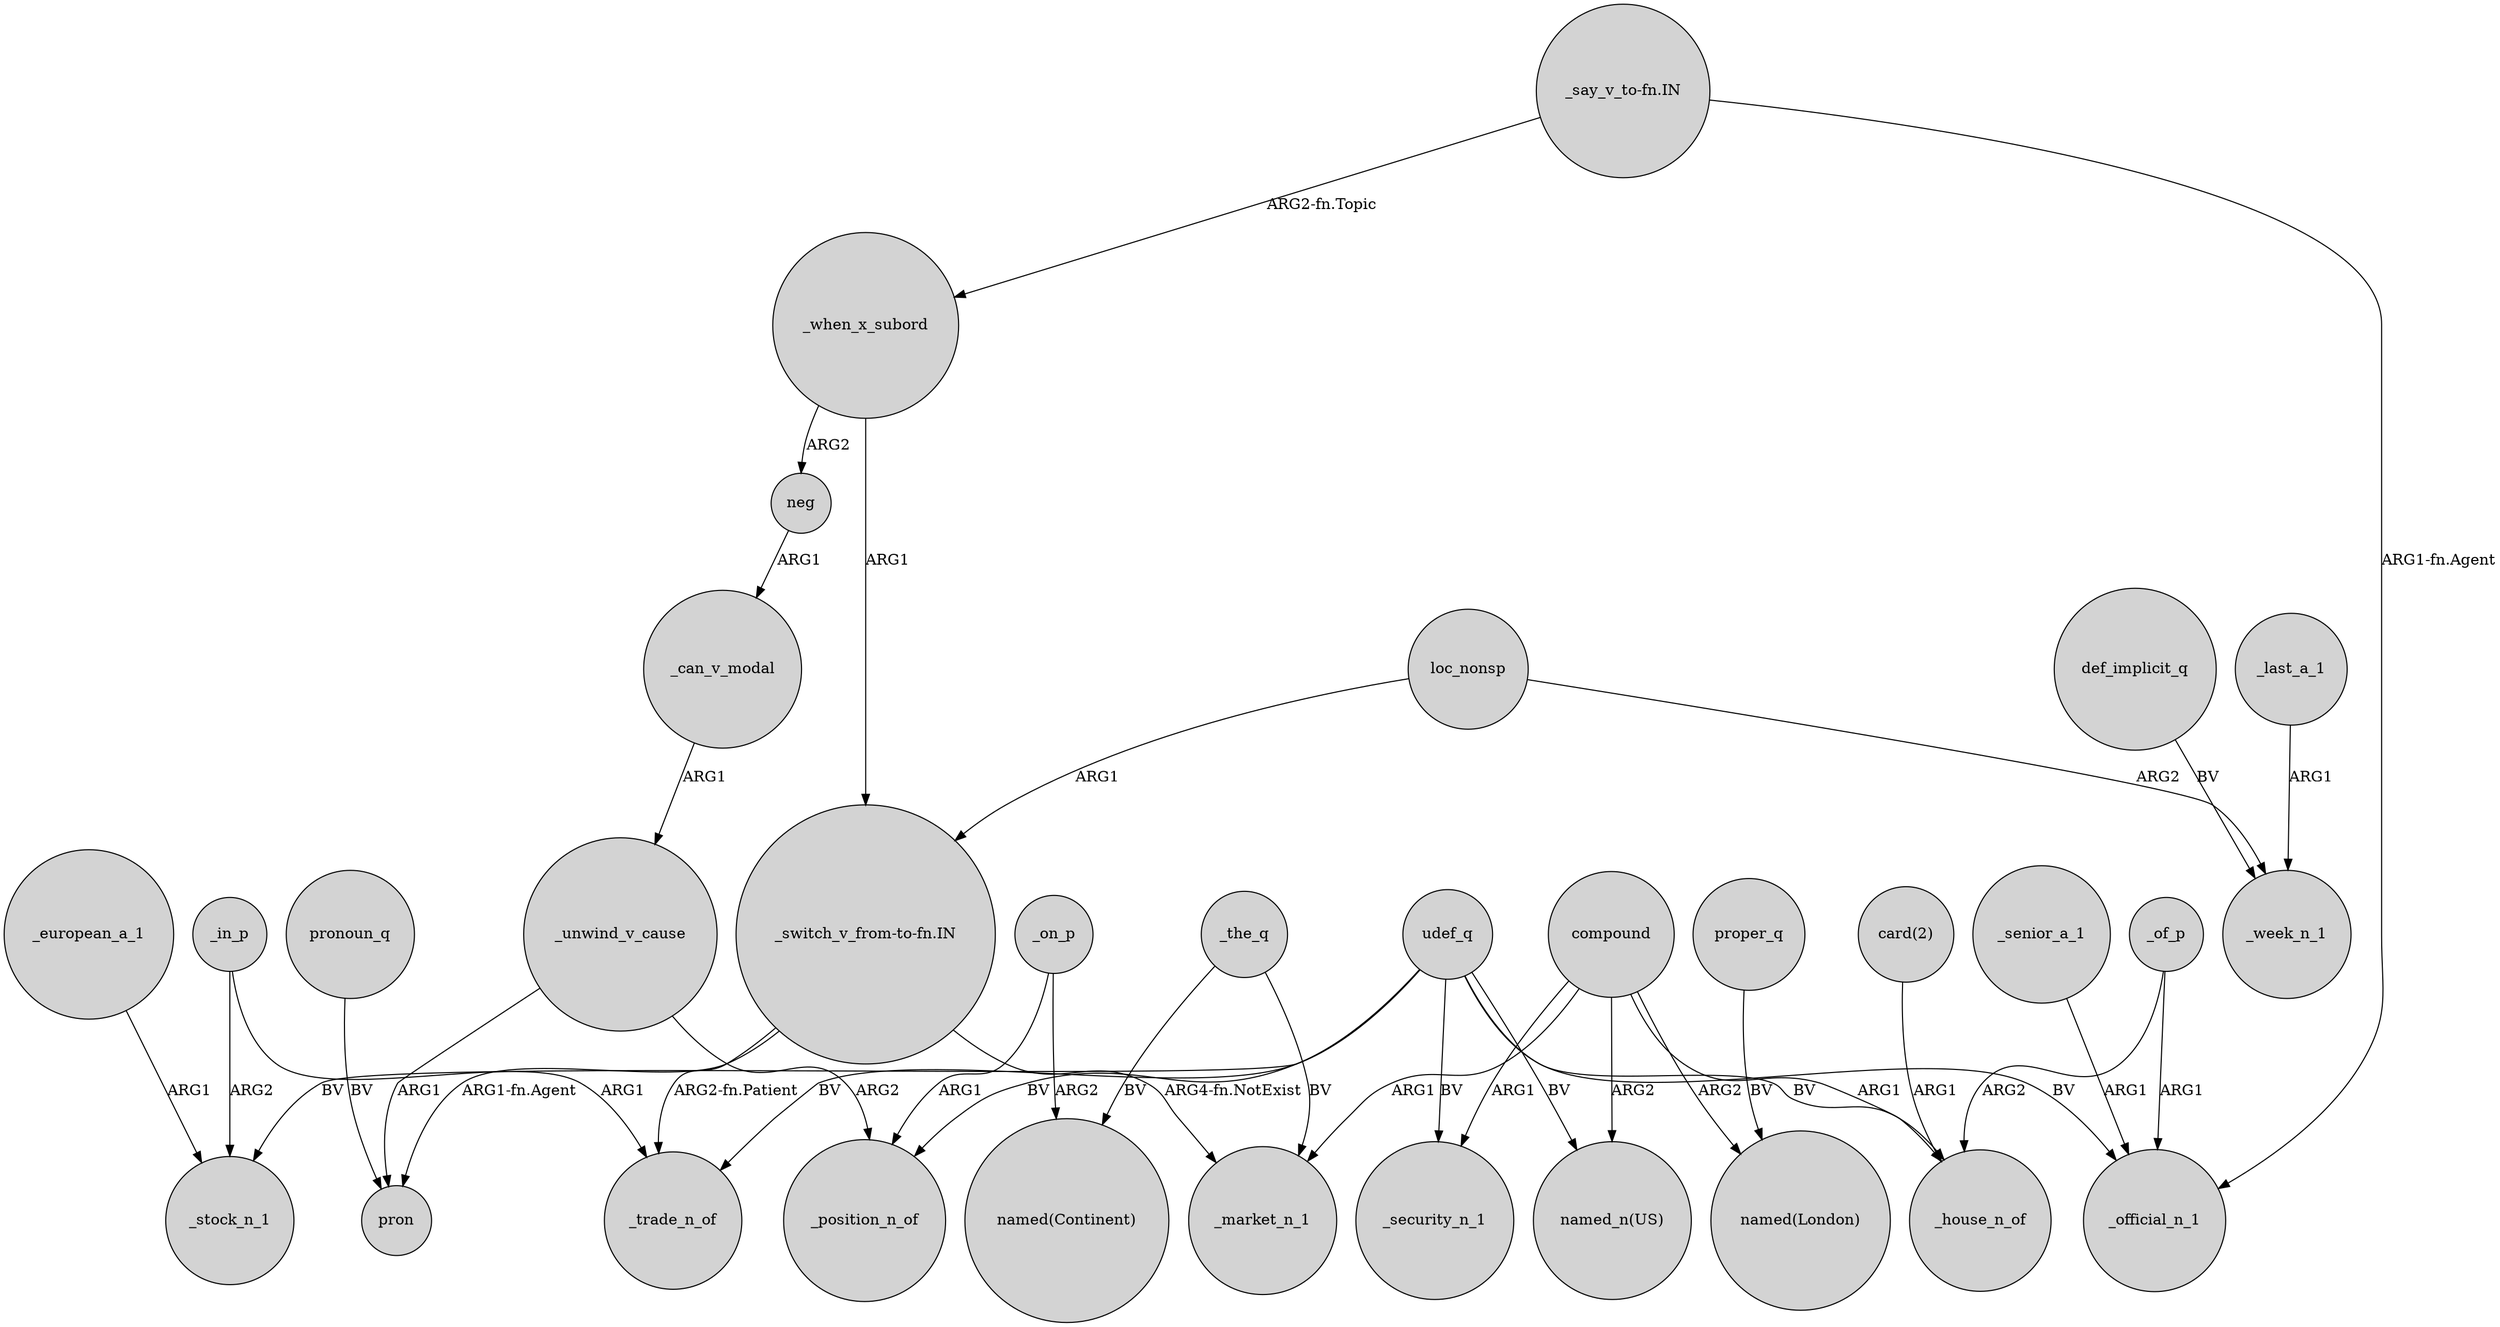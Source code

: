 digraph {
	node [shape=circle style=filled]
	udef_q -> _trade_n_of [label=BV]
	udef_q -> "named_n(US)" [label=BV]
	loc_nonsp -> "_switch_v_from-to-fn.IN" [label=ARG1]
	def_implicit_q -> _week_n_1 [label=BV]
	_unwind_v_cause -> pron [label=ARG1]
	"_switch_v_from-to-fn.IN" -> pron [label="ARG1-fn.Agent"]
	_in_p -> _trade_n_of [label=ARG1]
	_can_v_modal -> _unwind_v_cause [label=ARG1]
	"_say_v_to-fn.IN" -> _official_n_1 [label="ARG1-fn.Agent"]
	"_switch_v_from-to-fn.IN" -> _trade_n_of [label="ARG2-fn.Patient"]
	_on_p -> _position_n_of [label=ARG1]
	"card(2)" -> _house_n_of [label=ARG1]
	compound -> _security_n_1 [label=ARG1]
	compound -> "named_n(US)" [label=ARG2]
	_when_x_subord -> "_switch_v_from-to-fn.IN" [label=ARG1]
	_european_a_1 -> _stock_n_1 [label=ARG1]
	pronoun_q -> pron [label=BV]
	_when_x_subord -> neg [label=ARG2]
	loc_nonsp -> _week_n_1 [label=ARG2]
	udef_q -> _stock_n_1 [label=BV]
	"_say_v_to-fn.IN" -> _when_x_subord [label="ARG2-fn.Topic"]
	compound -> _house_n_of [label=ARG1]
	udef_q -> _official_n_1 [label=BV]
	_last_a_1 -> _week_n_1 [label=ARG1]
	compound -> "named(London)" [label=ARG2]
	proper_q -> "named(London)" [label=BV]
	_senior_a_1 -> _official_n_1 [label=ARG1]
	udef_q -> _house_n_of [label=BV]
	_of_p -> _official_n_1 [label=ARG1]
	"_switch_v_from-to-fn.IN" -> _market_n_1 [label="ARG4-fn.NotExist"]
	compound -> _market_n_1 [label=ARG1]
	_on_p -> "named(Continent)" [label=ARG2]
	_the_q -> "named(Continent)" [label=BV]
	_the_q -> _market_n_1 [label=BV]
	udef_q -> _position_n_of [label=BV]
	_unwind_v_cause -> _position_n_of [label=ARG2]
	_of_p -> _house_n_of [label=ARG2]
	neg -> _can_v_modal [label=ARG1]
	_in_p -> _stock_n_1 [label=ARG2]
	udef_q -> _security_n_1 [label=BV]
}
